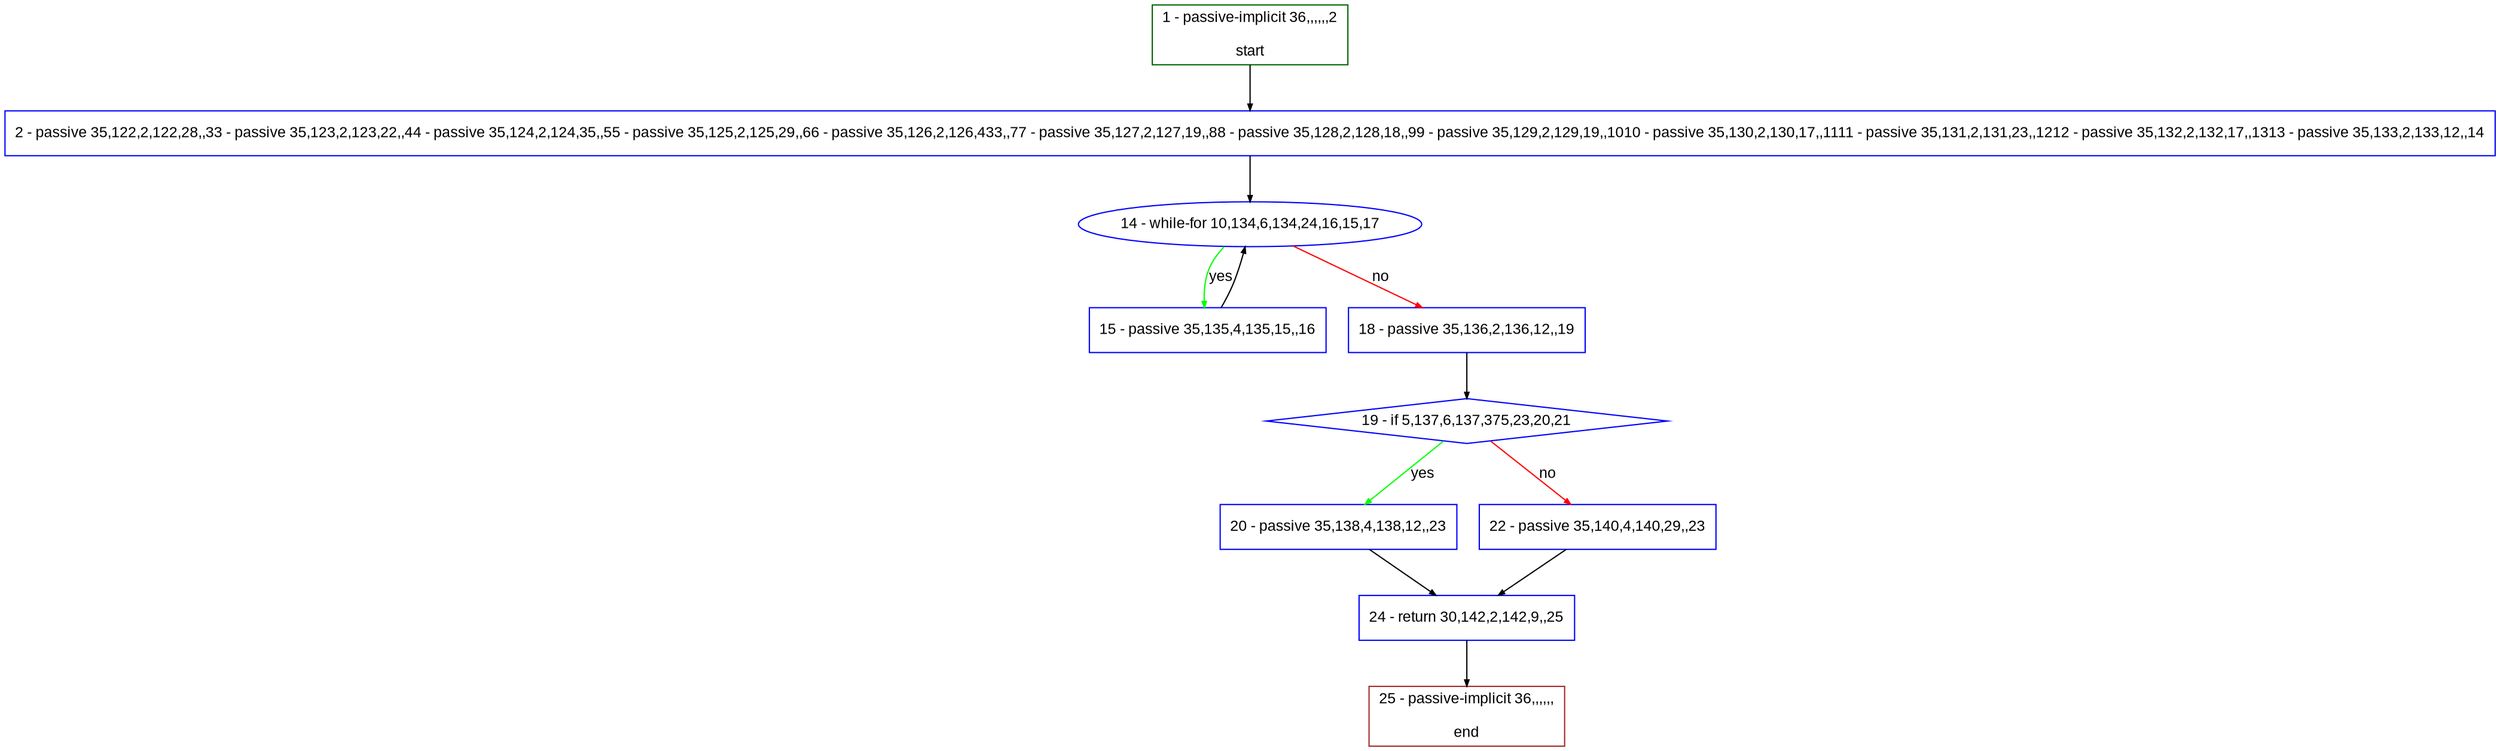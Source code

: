digraph "" {
  graph [pack="true", label="", fontsize="12", packmode="clust", fontname="Arial", fillcolor="#FFFFCC", bgcolor="white", style="rounded,filled", compound="true"];
  node [node_initialized="no", label="", color="grey", fontsize="12", fillcolor="white", fontname="Arial", style="filled", shape="rectangle", compound="true", fixedsize="false"];
  edge [fontcolor="black", arrowhead="normal", arrowtail="none", arrowsize="0.5", ltail="", label="", color="black", fontsize="12", lhead="", fontname="Arial", dir="forward", compound="true"];
  __N1 [label="2 - passive 35,122,2,122,28,,33 - passive 35,123,2,123,22,,44 - passive 35,124,2,124,35,,55 - passive 35,125,2,125,29,,66 - passive 35,126,2,126,433,,77 - passive 35,127,2,127,19,,88 - passive 35,128,2,128,18,,99 - passive 35,129,2,129,19,,1010 - passive 35,130,2,130,17,,1111 - passive 35,131,2,131,23,,1212 - passive 35,132,2,132,17,,1313 - passive 35,133,2,133,12,,14", color="#0000ff", fillcolor="#ffffff", style="filled", shape="box"];
  __N2 [label="1 - passive-implicit 36,,,,,,2\n\nstart", color="#006400", fillcolor="#ffffff", style="filled", shape="box"];
  __N3 [label="14 - while-for 10,134,6,134,24,16,15,17", color="#0000ff", fillcolor="#ffffff", style="filled", shape="oval"];
  __N4 [label="15 - passive 35,135,4,135,15,,16", color="#0000ff", fillcolor="#ffffff", style="filled", shape="box"];
  __N5 [label="18 - passive 35,136,2,136,12,,19", color="#0000ff", fillcolor="#ffffff", style="filled", shape="box"];
  __N6 [label="19 - if 5,137,6,137,375,23,20,21", color="#0000ff", fillcolor="#ffffff", style="filled", shape="diamond"];
  __N7 [label="20 - passive 35,138,4,138,12,,23", color="#0000ff", fillcolor="#ffffff", style="filled", shape="box"];
  __N8 [label="22 - passive 35,140,4,140,29,,23", color="#0000ff", fillcolor="#ffffff", style="filled", shape="box"];
  __N9 [label="24 - return 30,142,2,142,9,,25", color="#0000ff", fillcolor="#ffffff", style="filled", shape="box"];
  __N10 [label="25 - passive-implicit 36,,,,,,\n\nend", color="#a52a2a", fillcolor="#ffffff", style="filled", shape="box"];
  __N2 -> __N1 [arrowhead="normal", arrowtail="none", color="#000000", label="", dir="forward"];
  __N1 -> __N3 [arrowhead="normal", arrowtail="none", color="#000000", label="", dir="forward"];
  __N3 -> __N4 [arrowhead="normal", arrowtail="none", color="#00ff00", label="yes", dir="forward"];
  __N4 -> __N3 [arrowhead="normal", arrowtail="none", color="#000000", label="", dir="forward"];
  __N3 -> __N5 [arrowhead="normal", arrowtail="none", color="#ff0000", label="no", dir="forward"];
  __N5 -> __N6 [arrowhead="normal", arrowtail="none", color="#000000", label="", dir="forward"];
  __N6 -> __N7 [arrowhead="normal", arrowtail="none", color="#00ff00", label="yes", dir="forward"];
  __N6 -> __N8 [arrowhead="normal", arrowtail="none", color="#ff0000", label="no", dir="forward"];
  __N7 -> __N9 [arrowhead="normal", arrowtail="none", color="#000000", label="", dir="forward"];
  __N8 -> __N9 [arrowhead="normal", arrowtail="none", color="#000000", label="", dir="forward"];
  __N9 -> __N10 [arrowhead="normal", arrowtail="none", color="#000000", label="", dir="forward"];
}
